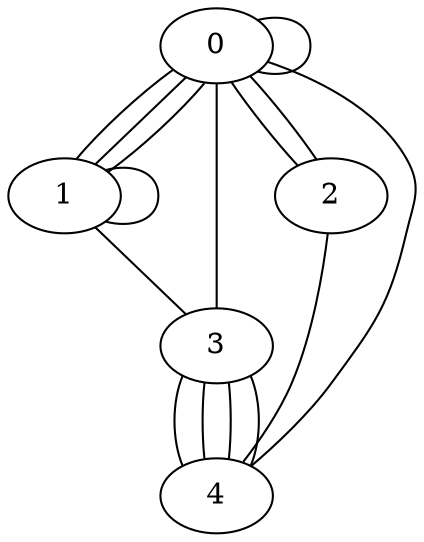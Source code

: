 graph {

0 -- 0
0 -- 1
0 -- 1
0 -- 1
0 -- 2
0 -- 2
0 -- 3
0 -- 4
1 -- 1
1 -- 3
2 -- 4
3 -- 4
3 -- 4
3 -- 4
3 -- 4

}